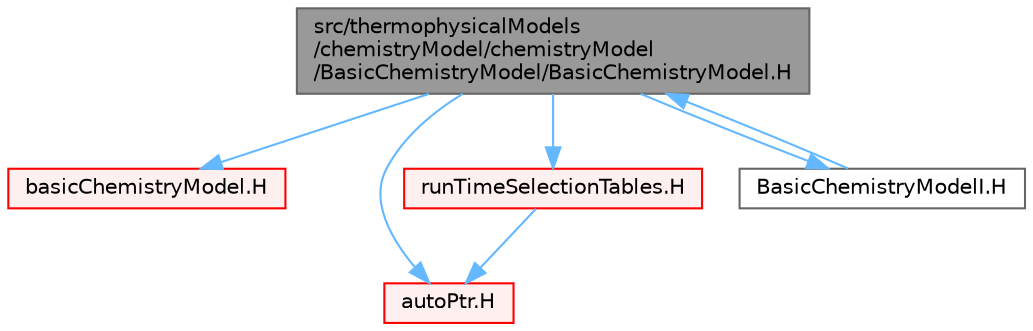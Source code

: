 digraph "src/thermophysicalModels/chemistryModel/chemistryModel/BasicChemistryModel/BasicChemistryModel.H"
{
 // LATEX_PDF_SIZE
  bgcolor="transparent";
  edge [fontname=Helvetica,fontsize=10,labelfontname=Helvetica,labelfontsize=10];
  node [fontname=Helvetica,fontsize=10,shape=box,height=0.2,width=0.4];
  Node1 [id="Node000001",label="src/thermophysicalModels\l/chemistryModel/chemistryModel\l/BasicChemistryModel/BasicChemistryModel.H",height=0.2,width=0.4,color="gray40", fillcolor="grey60", style="filled", fontcolor="black",tooltip=" "];
  Node1 -> Node2 [id="edge1_Node000001_Node000002",color="steelblue1",style="solid",tooltip=" "];
  Node2 [id="Node000002",label="basicChemistryModel.H",height=0.2,width=0.4,color="red", fillcolor="#FFF0F0", style="filled",URL="$basicChemistryModel_8H.html",tooltip=" "];
  Node1 -> Node80 [id="edge2_Node000001_Node000080",color="steelblue1",style="solid",tooltip=" "];
  Node80 [id="Node000080",label="autoPtr.H",height=0.2,width=0.4,color="red", fillcolor="#FFF0F0", style="filled",URL="$autoPtr_8H.html",tooltip=" "];
  Node1 -> Node94 [id="edge3_Node000001_Node000094",color="steelblue1",style="solid",tooltip=" "];
  Node94 [id="Node000094",label="runTimeSelectionTables.H",height=0.2,width=0.4,color="red", fillcolor="#FFF0F0", style="filled",URL="$runTimeSelectionTables_8H.html",tooltip="Macros to ease declaration of run-time selection tables."];
  Node94 -> Node80 [id="edge4_Node000094_Node000080",color="steelblue1",style="solid",tooltip=" "];
  Node1 -> Node384 [id="edge5_Node000001_Node000384",color="steelblue1",style="solid",tooltip=" "];
  Node384 [id="Node000384",label="BasicChemistryModelI.H",height=0.2,width=0.4,color="grey40", fillcolor="white", style="filled",URL="$BasicChemistryModelI_8H.html",tooltip=" "];
  Node384 -> Node1 [id="edge6_Node000384_Node000001",color="steelblue1",style="solid",tooltip=" "];
}
